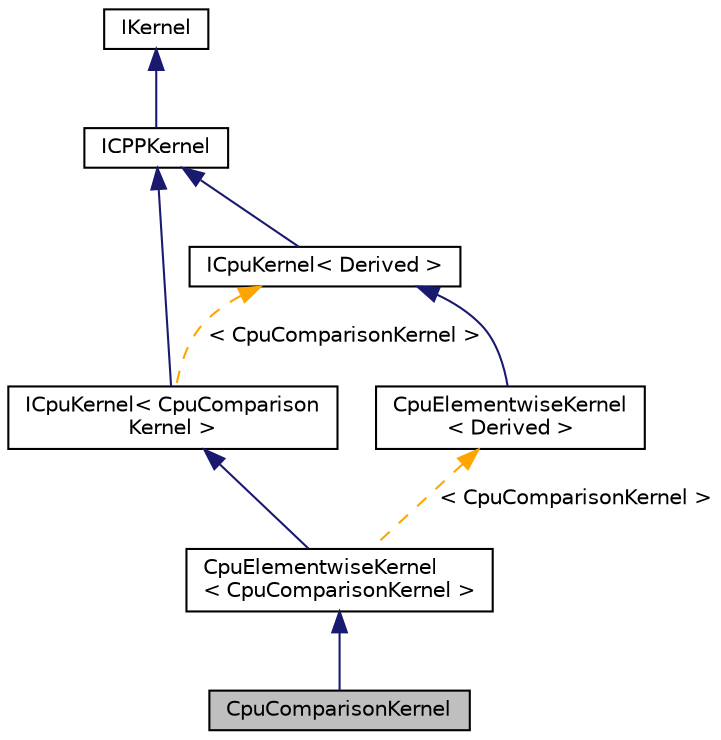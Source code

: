 digraph "CpuComparisonKernel"
{
 // LATEX_PDF_SIZE
  edge [fontname="Helvetica",fontsize="10",labelfontname="Helvetica",labelfontsize="10"];
  node [fontname="Helvetica",fontsize="10",shape=record];
  Node1 [label="CpuComparisonKernel",height=0.2,width=0.4,color="black", fillcolor="grey75", style="filled", fontcolor="black",tooltip=" "];
  Node2 -> Node1 [dir="back",color="midnightblue",fontsize="10",style="solid",fontname="Helvetica"];
  Node2 [label="CpuElementwiseKernel\l\< CpuComparisonKernel \>",height=0.2,width=0.4,color="black", fillcolor="white", style="filled",URL="$classarm__compute_1_1cpu_1_1kernels_1_1_cpu_elementwise_kernel.xhtml",tooltip=" "];
  Node3 -> Node2 [dir="back",color="midnightblue",fontsize="10",style="solid",fontname="Helvetica"];
  Node3 [label="ICpuKernel\< CpuComparison\lKernel \>",height=0.2,width=0.4,color="black", fillcolor="white", style="filled",URL="$classarm__compute_1_1cpu_1_1_i_cpu_kernel.xhtml",tooltip=" "];
  Node4 -> Node3 [dir="back",color="midnightblue",fontsize="10",style="solid",fontname="Helvetica"];
  Node4 [label="ICPPKernel",height=0.2,width=0.4,color="black", fillcolor="white", style="filled",URL="$classarm__compute_1_1_i_c_p_p_kernel.xhtml",tooltip="Common interface for all kernels implemented in C++."];
  Node5 -> Node4 [dir="back",color="midnightblue",fontsize="10",style="solid",fontname="Helvetica"];
  Node5 [label="IKernel",height=0.2,width=0.4,color="black", fillcolor="white", style="filled",URL="$classarm__compute_1_1_i_kernel.xhtml",tooltip="Common information for all the kernels."];
  Node6 -> Node3 [dir="back",color="orange",fontsize="10",style="dashed",label=" \< CpuComparisonKernel \>" ,fontname="Helvetica"];
  Node6 [label="ICpuKernel\< Derived \>",height=0.2,width=0.4,color="black", fillcolor="white", style="filled",URL="$classarm__compute_1_1cpu_1_1_i_cpu_kernel.xhtml",tooltip=" "];
  Node4 -> Node6 [dir="back",color="midnightblue",fontsize="10",style="solid",fontname="Helvetica"];
  Node7 -> Node2 [dir="back",color="orange",fontsize="10",style="dashed",label=" \< CpuComparisonKernel \>" ,fontname="Helvetica"];
  Node7 [label="CpuElementwiseKernel\l\< Derived \>",height=0.2,width=0.4,color="black", fillcolor="white", style="filled",URL="$classarm__compute_1_1cpu_1_1kernels_1_1_cpu_elementwise_kernel.xhtml",tooltip="Interface for an element-wise operation kernel."];
  Node6 -> Node7 [dir="back",color="midnightblue",fontsize="10",style="solid",fontname="Helvetica"];
}
